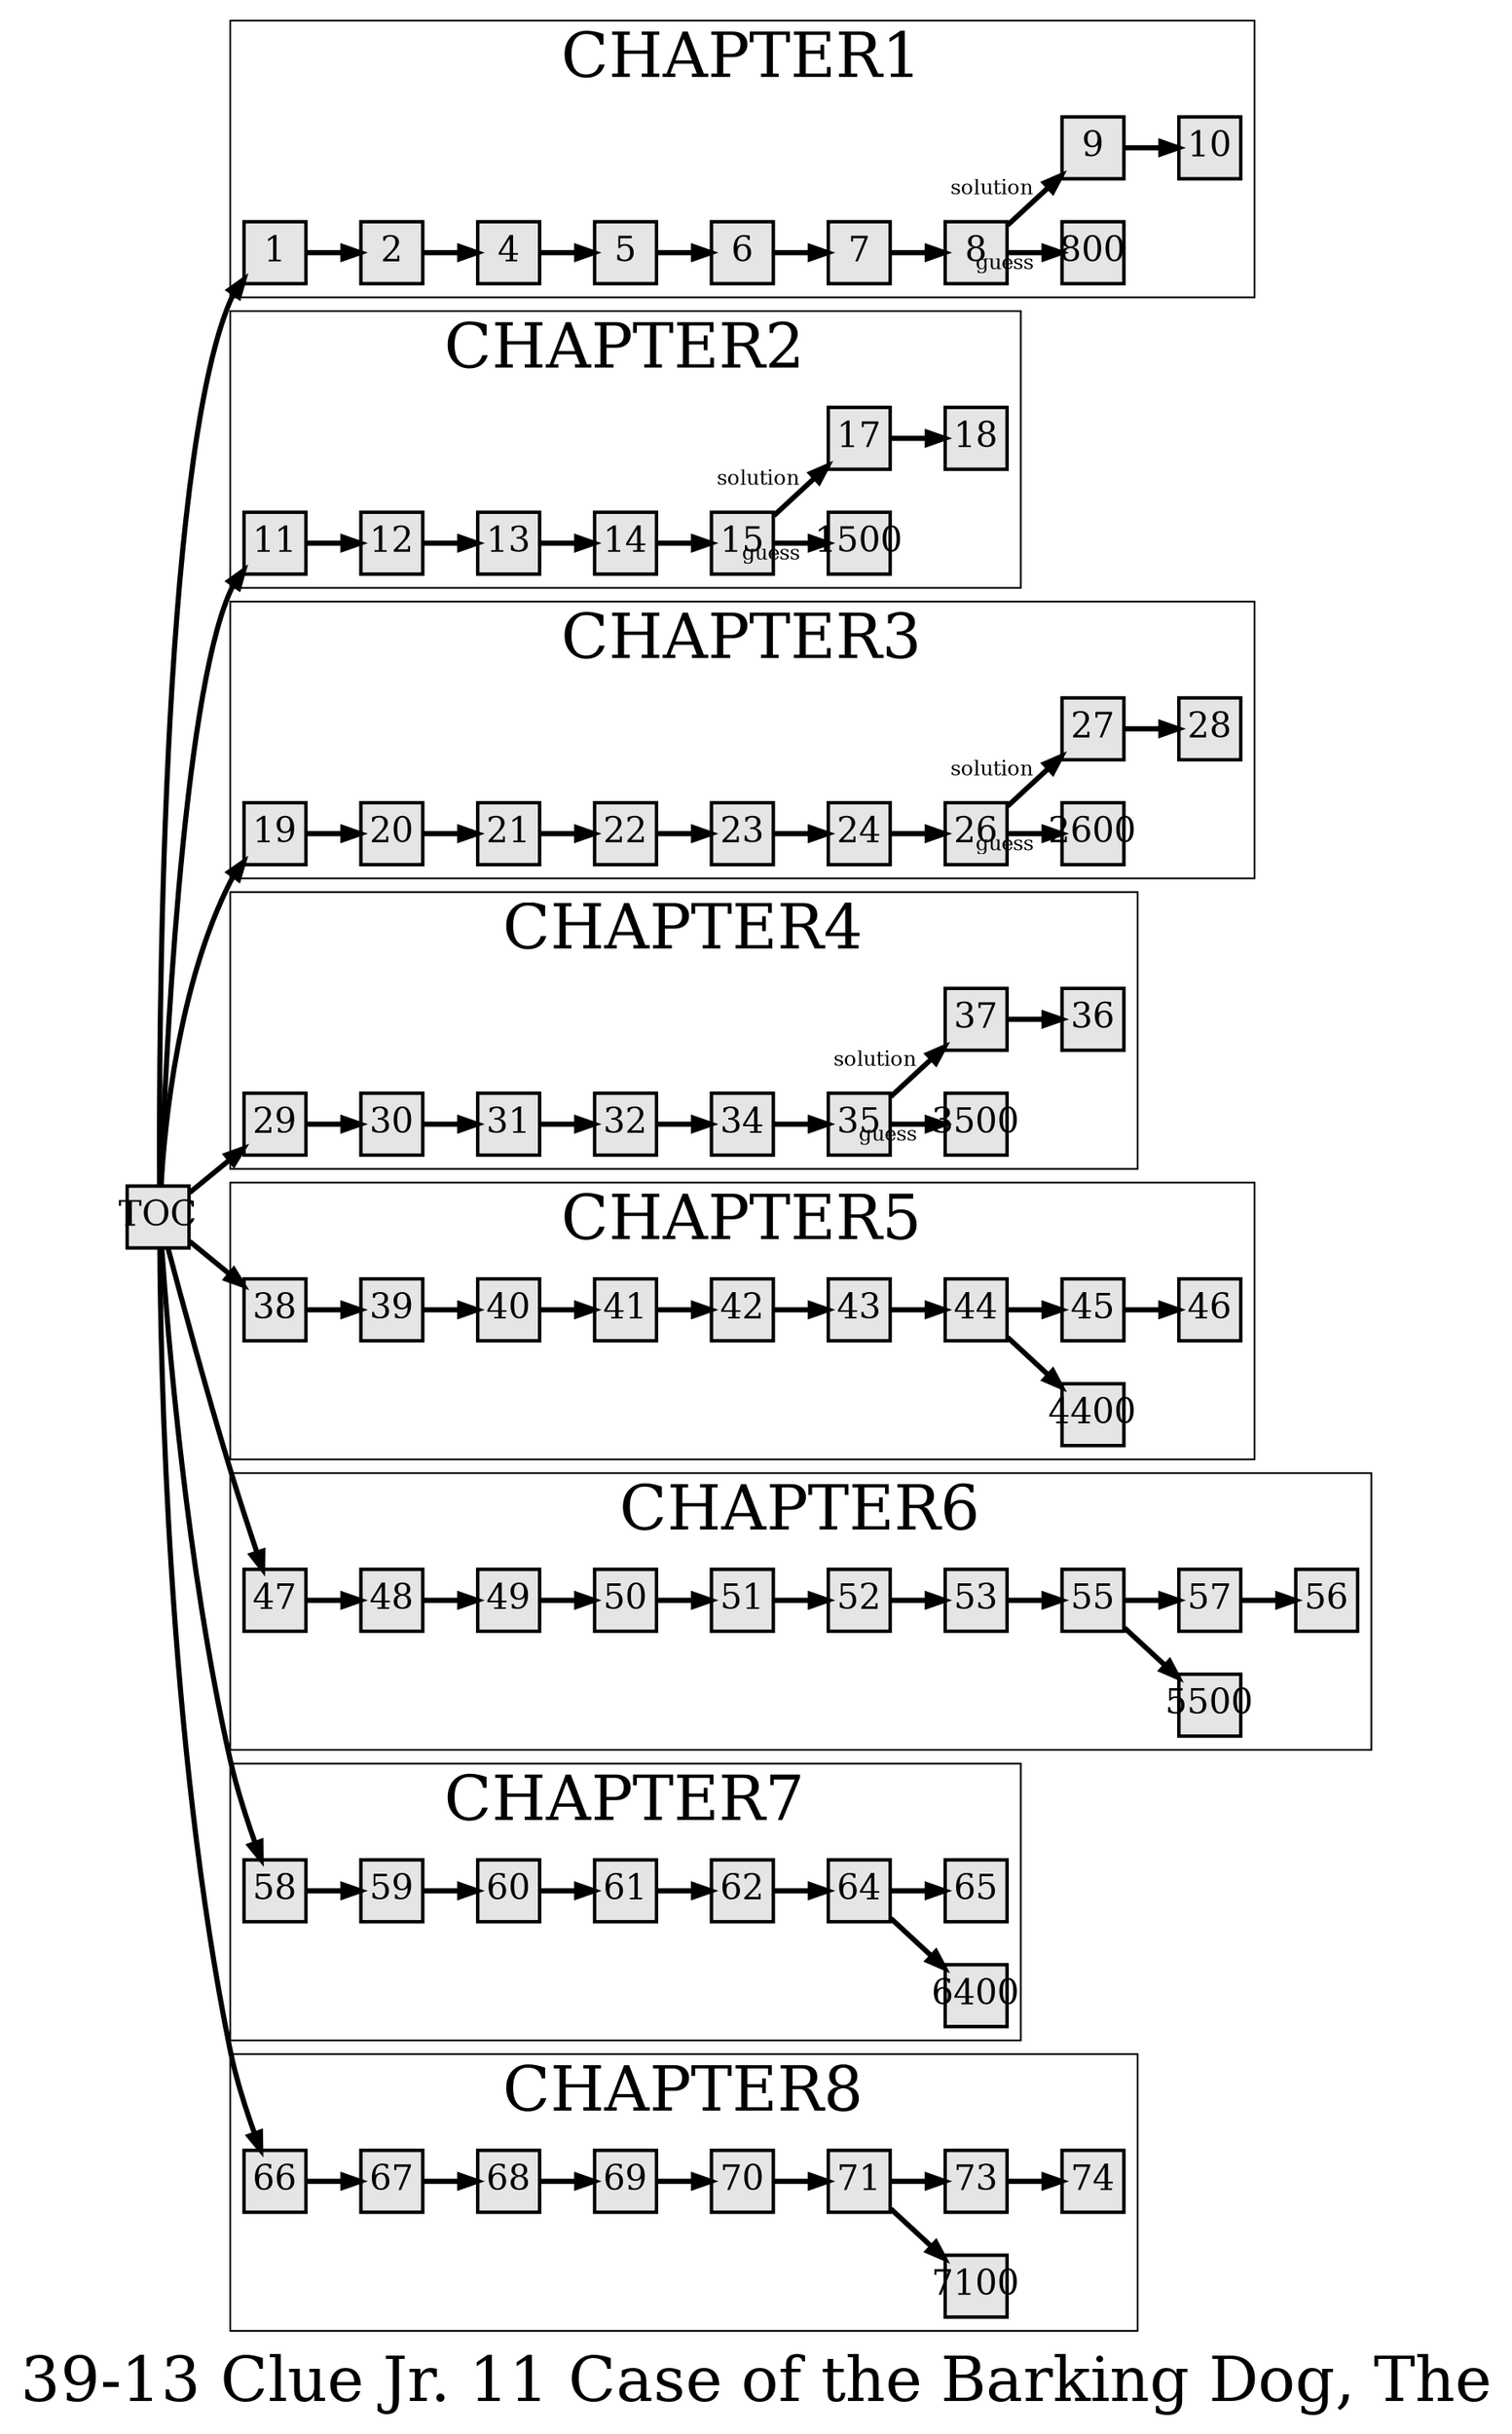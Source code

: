 digraph g{
  graph [ label="39-13 Clue Jr. 11 Case of the Barking Dog, The" rankdir=LR, ordering=out, fontsize=36, nodesep="0.35", ranksep="0.45"];
  node  [shape=rect, penwidth=2, fontsize=20, style=filled, fillcolor=grey90, margin="0,0", labelfloat=true, regular=true, fixedsize=true];
  edge  [labelfloat=true, penwidth=3, fontsize=12];
  // ---;
  // group  : Katz;
  // id     : 39-13;
  // gbid   : 9272;
  // series : Clue Jr.;
  // title  : Case of the Barking Dog, The;
  // author : Della Rowland;
  // credit:;
  // - name : Yee-Ann Wong;
  // role : encoder;
  // date : 2017-09-16;
  // - name : Jeremy Douglass;
  // role : editor;
  // date : 2018-04-28;
  // render:;
  // - name   : small;
  // styles : gvStyles-small.txt;
  // engine : dot;
  // comment: >;
  
  // ---;
  
  // From | To | Label;
  
  TOC -> 1;
  TOC -> 11;
  TOC -> 19;
  TOC -> 29;
  TOC -> 38;
  TOC -> 47;
  TOC -> 58;
  TOC -> 66;
  
  subgraph cluster_CHAPTER1 {
    label="CHAPTER1";
    1; 2; 4; 5; 6; 7; 8; 800; 9; 10;
  }
  
  1 -> 2;
  2 -> 4;
  4 -> 5;
  5 -> 6;
  6 -> 7;
  7 -> 8;
  8 -> 800	[ xlabel="guess" ];	// reader guess
  8 -> 9	[ xlabel="solution" ];	// solution
  9 -> 10;
  
  subgraph cluster_CHAPTER2 {
    label="CHAPTER2";
    11; 12; 13; 14; 15; 1500; 17; 18;
  }
  
  11 -> 12;
  12 -> 13;
  13 -> 14;
  14 -> 15;
  15 -> 1500	[ xlabel="guess" ];	// reader guess
  15 -> 17	[ xlabel="solution" ];	// solution
  17 -> 18;
  
  subgraph cluster_CHAPTER3 {
    label="CHAPTER3";
    19; 20; 21; 22; 23; 24; 26; 2600; 27; 28;
  }
  
  19 -> 20;
  20 -> 21;
  21 -> 22;
  22 -> 23;
  23 -> 24;
  24 -> 26;
  26 -> 2600	[ xlabel="guess" ];	// reader guess
  26 -> 27	[ xlabel="solution" ];	// solution
  27 -> 28;
  
  subgraph cluster_CHAPTER4 {
    label="CHAPTER4";
    29; 30; 31; 32; 34; 35; 3500; 36; 37;
  }
  
  29 -> 30;
  30 -> 31;
  31 -> 32;
  32 -> 34;
  34 -> 35;
  35 -> 3500	[ xlabel="guess" ];	// reader guess
  35 -> 37	[ xlabel="solution" ];	// solution
  37 -> 36;
  
  subgraph cluster_CHAPTER5 {
    label="CHAPTER5";
    38; 39; 40; 41; 42; 43; 44; 4400; 45; 46;
  }
  
  38 -> 39;
  39 -> 40;
  40 -> 41;
  41 -> 42;
  42 -> 43;
  43 -> 44;
  44 -> 4400;	// reader guess
  44 -> 45;	// solution
  45 -> 46;
  
  subgraph cluster_CHAPTER6 {
    label="CHAPTER6";
    47; 48; 49; 50; 51; 52; 53; 55; 5500; 56; 57;
  }
  
  47 -> 48;
  48 -> 49;
  49 -> 50;
  50 -> 51;
  51 -> 52;
  52 -> 53;
  53 -> 55;
  55 -> 5500;	// reader guess
  55 -> 57;	// solution
  57 -> 56;
  
  subgraph cluster_CHAPTER7 {
    label="CHAPTER7";
    58; 59; 60; 61; 62; 64; 6400; 65;
  }
  
  58 -> 59;
  59 -> 60;
  60 -> 61;
  61 -> 62;
  62 -> 64;
  64 -> 6400;	// reader guess
  64 -> 65;	// solution
  
  subgraph cluster_CHAPTER8 {
    label="CHAPTER8";
    66; 67; 68; 69; 70; 71; 7100; 73; 74;
  }
  
  66 -> 67;
  67 -> 68;
  68 -> 69;
  69 -> 70;
  70 -> 71;
  71 -> 7100;	// reader guess
  71 -> 73;	// solution
  73 -> 74;
}


